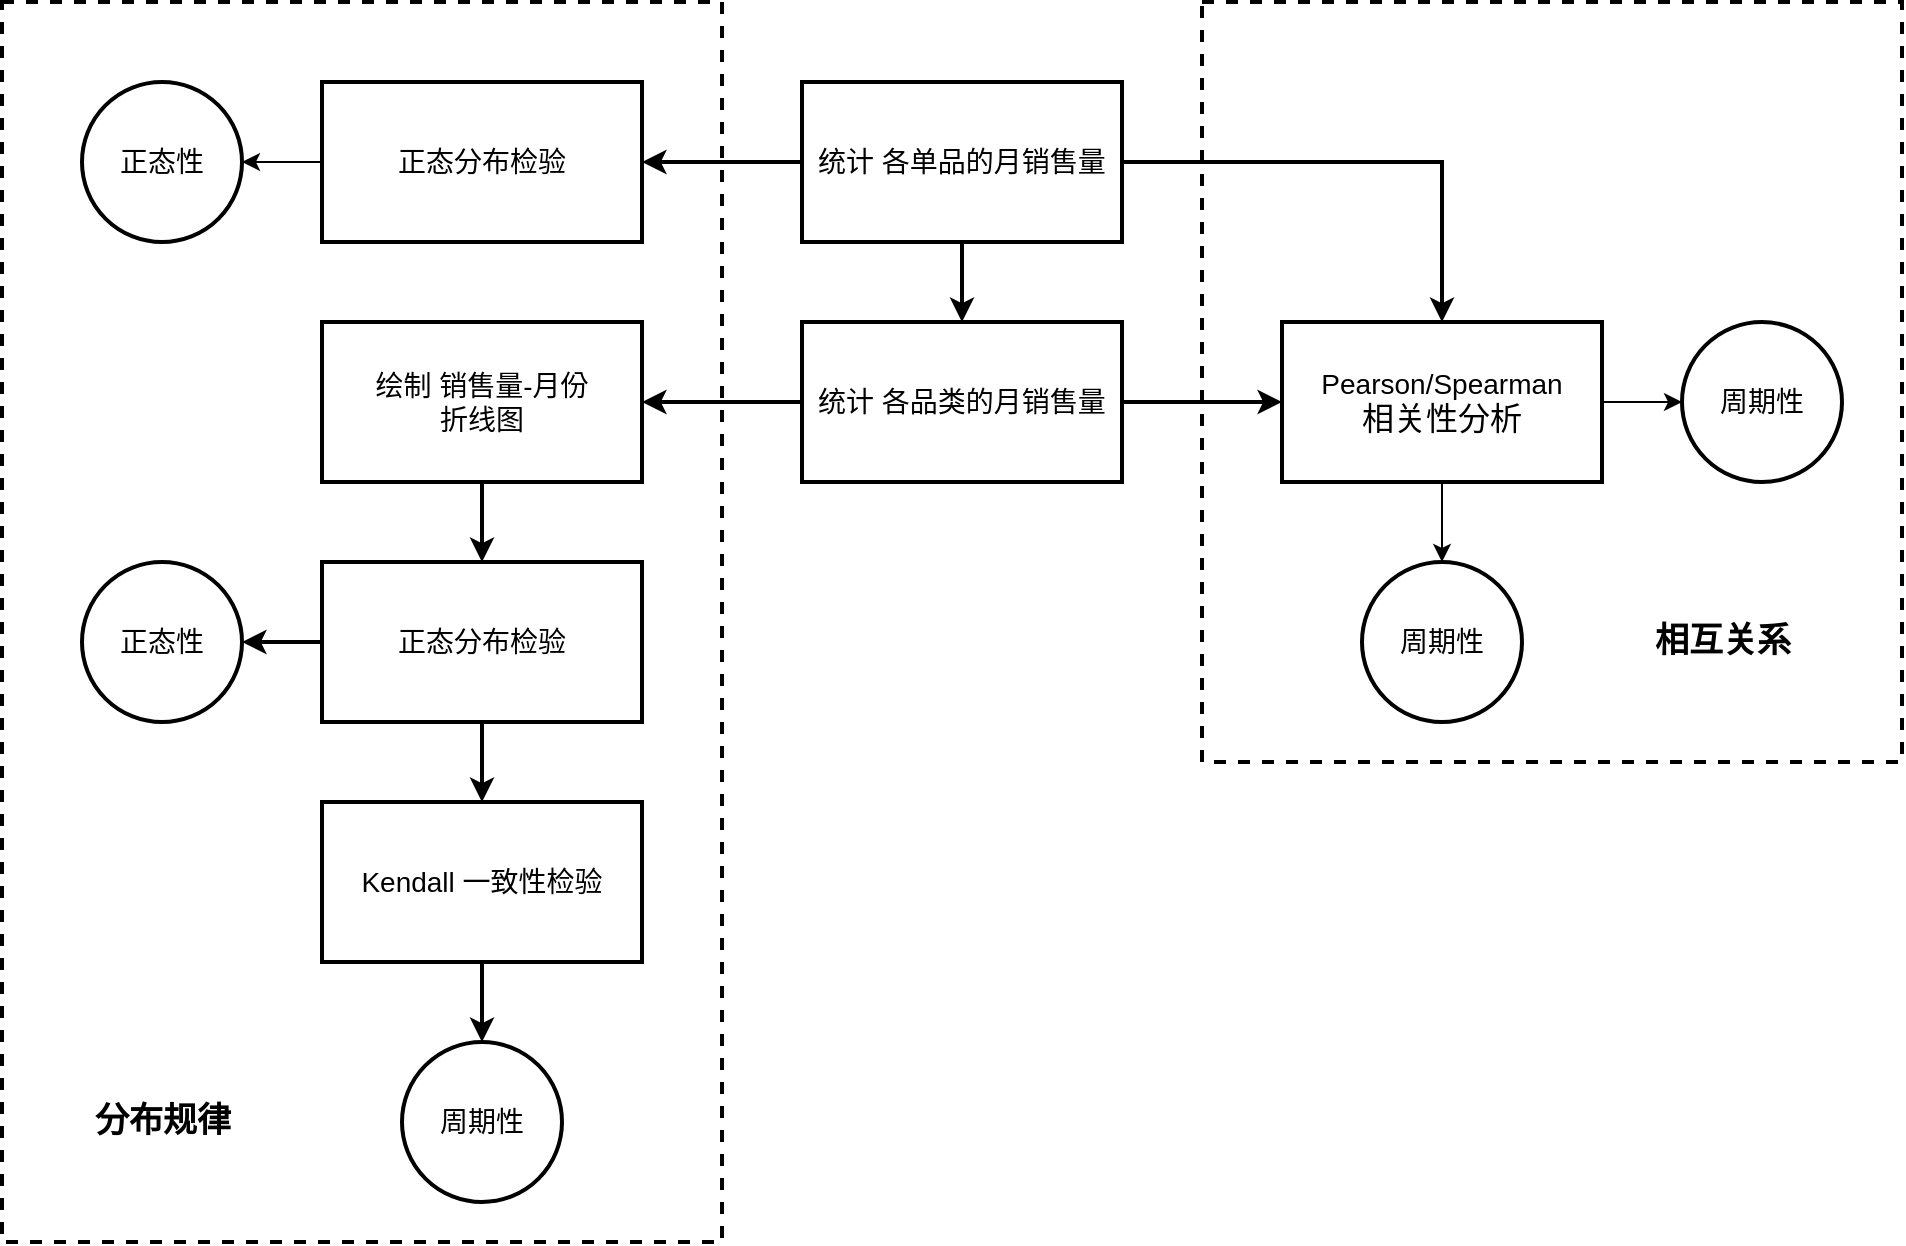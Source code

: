 <mxfile version="21.7.4" type="github">
  <diagram name="Page-1" id="pJUkzvpek5c0bUQa1M0d">
    <mxGraphModel dx="1907" dy="1595" grid="1" gridSize="10" guides="1" tooltips="1" connect="1" arrows="1" fold="1" page="1" pageScale="1" pageWidth="850" pageHeight="1100" math="0" shadow="0">
      <root>
        <mxCell id="0" />
        <mxCell id="1" parent="0" />
        <mxCell id="horlXt24Ssj5XUUJVYTb-14" value="" style="rounded=0;whiteSpace=wrap;html=1;fillColor=none;dashed=1;strokeWidth=2;" vertex="1" parent="1">
          <mxGeometry x="480" y="100" width="350" height="380" as="geometry" />
        </mxCell>
        <mxCell id="horlXt24Ssj5XUUJVYTb-15" value="" style="rounded=0;whiteSpace=wrap;html=1;fillColor=none;dashed=1;strokeWidth=2;" vertex="1" parent="1">
          <mxGeometry x="-120" y="100" width="360" height="620" as="geometry" />
        </mxCell>
        <mxCell id="LaMXFO9Cv-glN5uBwck5-4" style="edgeStyle=orthogonalEdgeStyle;rounded=0;orthogonalLoop=1;jettySize=auto;html=1;entryX=0.5;entryY=0;entryDx=0;entryDy=0;strokeWidth=2;" parent="1" source="LaMXFO9Cv-glN5uBwck5-1" target="LaMXFO9Cv-glN5uBwck5-2" edge="1">
          <mxGeometry relative="1" as="geometry" />
        </mxCell>
        <mxCell id="LaMXFO9Cv-glN5uBwck5-19" style="edgeStyle=orthogonalEdgeStyle;rounded=0;orthogonalLoop=1;jettySize=auto;html=1;entryX=1;entryY=0.5;entryDx=0;entryDy=0;strokeWidth=2;" parent="1" source="LaMXFO9Cv-glN5uBwck5-1" target="LaMXFO9Cv-glN5uBwck5-18" edge="1">
          <mxGeometry relative="1" as="geometry" />
        </mxCell>
        <mxCell id="horlXt24Ssj5XUUJVYTb-3" style="edgeStyle=orthogonalEdgeStyle;rounded=0;orthogonalLoop=1;jettySize=auto;html=1;entryX=0.5;entryY=0;entryDx=0;entryDy=0;fontSize=12;strokeWidth=2;" edge="1" parent="1" source="LaMXFO9Cv-glN5uBwck5-1" target="LaMXFO9Cv-glN5uBwck5-7">
          <mxGeometry relative="1" as="geometry" />
        </mxCell>
        <mxCell id="LaMXFO9Cv-glN5uBwck5-1" value="统计 各单品的月销售量" style="rounded=0;whiteSpace=wrap;html=1;fontSize=14;strokeWidth=2;" parent="1" vertex="1">
          <mxGeometry x="280" y="140" width="160" height="80" as="geometry" />
        </mxCell>
        <mxCell id="LaMXFO9Cv-glN5uBwck5-6" style="edgeStyle=orthogonalEdgeStyle;rounded=0;orthogonalLoop=1;jettySize=auto;html=1;entryX=1;entryY=0.5;entryDx=0;entryDy=0;strokeWidth=2;" parent="1" source="LaMXFO9Cv-glN5uBwck5-2" target="LaMXFO9Cv-glN5uBwck5-5" edge="1">
          <mxGeometry relative="1" as="geometry" />
        </mxCell>
        <mxCell id="LaMXFO9Cv-glN5uBwck5-10" style="edgeStyle=orthogonalEdgeStyle;rounded=0;orthogonalLoop=1;jettySize=auto;html=1;entryX=0;entryY=0.5;entryDx=0;entryDy=0;strokeWidth=2;" parent="1" source="LaMXFO9Cv-glN5uBwck5-2" target="LaMXFO9Cv-glN5uBwck5-7" edge="1">
          <mxGeometry relative="1" as="geometry" />
        </mxCell>
        <mxCell id="LaMXFO9Cv-glN5uBwck5-2" value="统计 各品类的月销售量" style="rounded=0;whiteSpace=wrap;html=1;fontSize=14;strokeWidth=2;" parent="1" vertex="1">
          <mxGeometry x="280" y="260" width="160" height="80" as="geometry" />
        </mxCell>
        <mxCell id="LaMXFO9Cv-glN5uBwck5-12" style="edgeStyle=orthogonalEdgeStyle;rounded=0;orthogonalLoop=1;jettySize=auto;html=1;entryX=0.5;entryY=0;entryDx=0;entryDy=0;strokeWidth=2;" parent="1" source="LaMXFO9Cv-glN5uBwck5-5" target="LaMXFO9Cv-glN5uBwck5-11" edge="1">
          <mxGeometry relative="1" as="geometry" />
        </mxCell>
        <mxCell id="LaMXFO9Cv-glN5uBwck5-5" value="&lt;div&gt;绘制 销售量-月份&lt;/div&gt;&lt;div&gt;折线图&lt;/div&gt;" style="rounded=0;whiteSpace=wrap;html=1;fontSize=14;strokeWidth=2;" parent="1" vertex="1">
          <mxGeometry x="40" y="260" width="160" height="80" as="geometry" />
        </mxCell>
        <mxCell id="horlXt24Ssj5XUUJVYTb-7" style="edgeStyle=orthogonalEdgeStyle;rounded=0;orthogonalLoop=1;jettySize=auto;html=1;entryX=0.5;entryY=0;entryDx=0;entryDy=0;" edge="1" parent="1" source="LaMXFO9Cv-glN5uBwck5-7" target="horlXt24Ssj5XUUJVYTb-5">
          <mxGeometry relative="1" as="geometry" />
        </mxCell>
        <mxCell id="horlXt24Ssj5XUUJVYTb-8" style="edgeStyle=orthogonalEdgeStyle;rounded=0;orthogonalLoop=1;jettySize=auto;html=1;entryX=0;entryY=0.5;entryDx=0;entryDy=0;" edge="1" parent="1" source="LaMXFO9Cv-glN5uBwck5-7" target="horlXt24Ssj5XUUJVYTb-6">
          <mxGeometry relative="1" as="geometry" />
        </mxCell>
        <mxCell id="LaMXFO9Cv-glN5uBwck5-7" value="&lt;div&gt;Pearson/Spearman&lt;/div&gt;&lt;div style=&quot;font-size: 16px;&quot;&gt;相关性分析&lt;br&gt;&lt;/div&gt;" style="rounded=0;whiteSpace=wrap;html=1;fontSize=14;strokeWidth=2;" parent="1" vertex="1">
          <mxGeometry x="520" y="260" width="160" height="80" as="geometry" />
        </mxCell>
        <mxCell id="LaMXFO9Cv-glN5uBwck5-14" style="edgeStyle=orthogonalEdgeStyle;rounded=0;orthogonalLoop=1;jettySize=auto;html=1;entryX=0.5;entryY=0;entryDx=0;entryDy=0;strokeWidth=2;" parent="1" source="LaMXFO9Cv-glN5uBwck5-11" target="LaMXFO9Cv-glN5uBwck5-13" edge="1">
          <mxGeometry relative="1" as="geometry" />
        </mxCell>
        <mxCell id="LaMXFO9Cv-glN5uBwck5-26" style="edgeStyle=orthogonalEdgeStyle;rounded=0;orthogonalLoop=1;jettySize=auto;html=1;entryX=1;entryY=0.5;entryDx=0;entryDy=0;strokeWidth=2;" parent="1" source="LaMXFO9Cv-glN5uBwck5-11" target="LaMXFO9Cv-glN5uBwck5-25" edge="1">
          <mxGeometry relative="1" as="geometry" />
        </mxCell>
        <mxCell id="LaMXFO9Cv-glN5uBwck5-11" value="正态分布检验" style="rounded=0;whiteSpace=wrap;html=1;fontSize=14;strokeWidth=2;" parent="1" vertex="1">
          <mxGeometry x="40" y="380" width="160" height="80" as="geometry" />
        </mxCell>
        <mxCell id="LaMXFO9Cv-glN5uBwck5-16" style="edgeStyle=orthogonalEdgeStyle;rounded=0;orthogonalLoop=1;jettySize=auto;html=1;entryX=0.5;entryY=0;entryDx=0;entryDy=0;strokeWidth=2;" parent="1" source="LaMXFO9Cv-glN5uBwck5-13" target="LaMXFO9Cv-glN5uBwck5-20" edge="1">
          <mxGeometry relative="1" as="geometry">
            <mxPoint x="120" y="620" as="targetPoint" />
          </mxGeometry>
        </mxCell>
        <mxCell id="LaMXFO9Cv-glN5uBwck5-13" value="&lt;div&gt;Kendall 一致性检验&lt;/div&gt;" style="rounded=0;whiteSpace=wrap;html=1;fontSize=14;strokeWidth=2;" parent="1" vertex="1">
          <mxGeometry x="40" y="500" width="160" height="80" as="geometry" />
        </mxCell>
        <mxCell id="horlXt24Ssj5XUUJVYTb-2" style="edgeStyle=orthogonalEdgeStyle;rounded=0;orthogonalLoop=1;jettySize=auto;html=1;entryX=1;entryY=0.5;entryDx=0;entryDy=0;" edge="1" parent="1" source="LaMXFO9Cv-glN5uBwck5-18" target="horlXt24Ssj5XUUJVYTb-1">
          <mxGeometry relative="1" as="geometry" />
        </mxCell>
        <mxCell id="LaMXFO9Cv-glN5uBwck5-18" value="正态分布检验" style="rounded=0;whiteSpace=wrap;html=1;strokeWidth=2;fontSize=14;" parent="1" vertex="1">
          <mxGeometry x="40" y="140" width="160" height="80" as="geometry" />
        </mxCell>
        <mxCell id="LaMXFO9Cv-glN5uBwck5-20" value="周期性" style="ellipse;whiteSpace=wrap;html=1;aspect=fixed;fontSize=14;strokeWidth=2;" parent="1" vertex="1">
          <mxGeometry x="80" y="620" width="80" height="80" as="geometry" />
        </mxCell>
        <mxCell id="LaMXFO9Cv-glN5uBwck5-25" value="正态性" style="ellipse;whiteSpace=wrap;html=1;aspect=fixed;fontSize=14;strokeWidth=2;" parent="1" vertex="1">
          <mxGeometry x="-80" y="380" width="80" height="80" as="geometry" />
        </mxCell>
        <mxCell id="horlXt24Ssj5XUUJVYTb-1" value="正态性" style="ellipse;whiteSpace=wrap;html=1;aspect=fixed;fontSize=14;strokeWidth=2;" vertex="1" parent="1">
          <mxGeometry x="-80" y="140" width="80" height="80" as="geometry" />
        </mxCell>
        <mxCell id="horlXt24Ssj5XUUJVYTb-5" value="周期性" style="ellipse;whiteSpace=wrap;html=1;aspect=fixed;fontSize=14;strokeWidth=2;" vertex="1" parent="1">
          <mxGeometry x="560" y="380" width="80" height="80" as="geometry" />
        </mxCell>
        <mxCell id="horlXt24Ssj5XUUJVYTb-6" value="周期性" style="ellipse;whiteSpace=wrap;html=1;aspect=fixed;fontSize=14;strokeWidth=2;" vertex="1" parent="1">
          <mxGeometry x="720" y="260" width="80" height="80" as="geometry" />
        </mxCell>
        <mxCell id="horlXt24Ssj5XUUJVYTb-11" value="分布规律" style="text;strokeColor=none;fillColor=none;html=1;fontSize=17;fontStyle=1;verticalAlign=middle;align=center;" vertex="1" parent="1">
          <mxGeometry x="-90" y="640" width="100" height="40" as="geometry" />
        </mxCell>
        <mxCell id="horlXt24Ssj5XUUJVYTb-17" value="相互关系" style="text;strokeColor=none;fillColor=none;html=1;fontSize=17;fontStyle=1;verticalAlign=middle;align=center;" vertex="1" parent="1">
          <mxGeometry x="690" y="400" width="100" height="40" as="geometry" />
        </mxCell>
      </root>
    </mxGraphModel>
  </diagram>
</mxfile>
